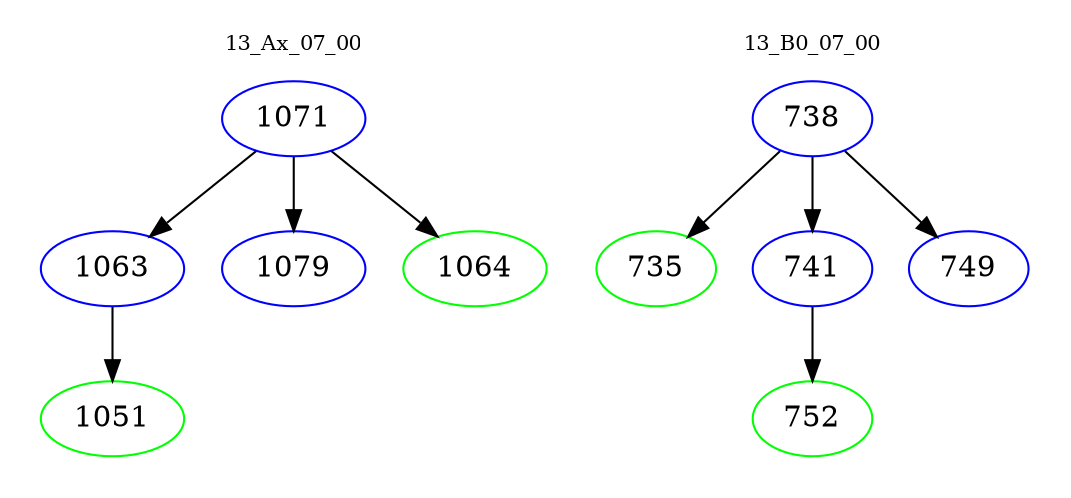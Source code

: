 digraph{
subgraph cluster_0 {
color = white
label = "13_Ax_07_00";
fontsize=10;
T0_1071 [label="1071", color="blue"]
T0_1071 -> T0_1063 [color="black"]
T0_1063 [label="1063", color="blue"]
T0_1063 -> T0_1051 [color="black"]
T0_1051 [label="1051", color="green"]
T0_1071 -> T0_1079 [color="black"]
T0_1079 [label="1079", color="blue"]
T0_1071 -> T0_1064 [color="black"]
T0_1064 [label="1064", color="green"]
}
subgraph cluster_1 {
color = white
label = "13_B0_07_00";
fontsize=10;
T1_738 [label="738", color="blue"]
T1_738 -> T1_735 [color="black"]
T1_735 [label="735", color="green"]
T1_738 -> T1_741 [color="black"]
T1_741 [label="741", color="blue"]
T1_741 -> T1_752 [color="black"]
T1_752 [label="752", color="green"]
T1_738 -> T1_749 [color="black"]
T1_749 [label="749", color="blue"]
}
}
